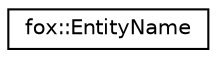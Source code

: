 digraph "Graphical Class Hierarchy"
{
 // LATEX_PDF_SIZE
  edge [fontname="Helvetica",fontsize="10",labelfontname="Helvetica",labelfontsize="10"];
  node [fontname="Helvetica",fontsize="10",shape=record];
  rankdir="LR";
  Node0 [label="fox::EntityName",height=0.2,width=0.4,color="black", fillcolor="white", style="filled",URL="$classfox_1_1EntityName.html",tooltip=" "];
}
